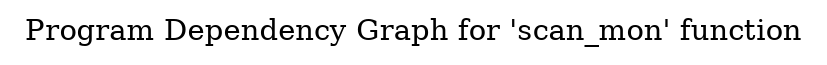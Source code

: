 digraph "Program Dependency Graph for 'scan_mon' function" {
	label="Program Dependency Graph for 'scan_mon' function";

}
